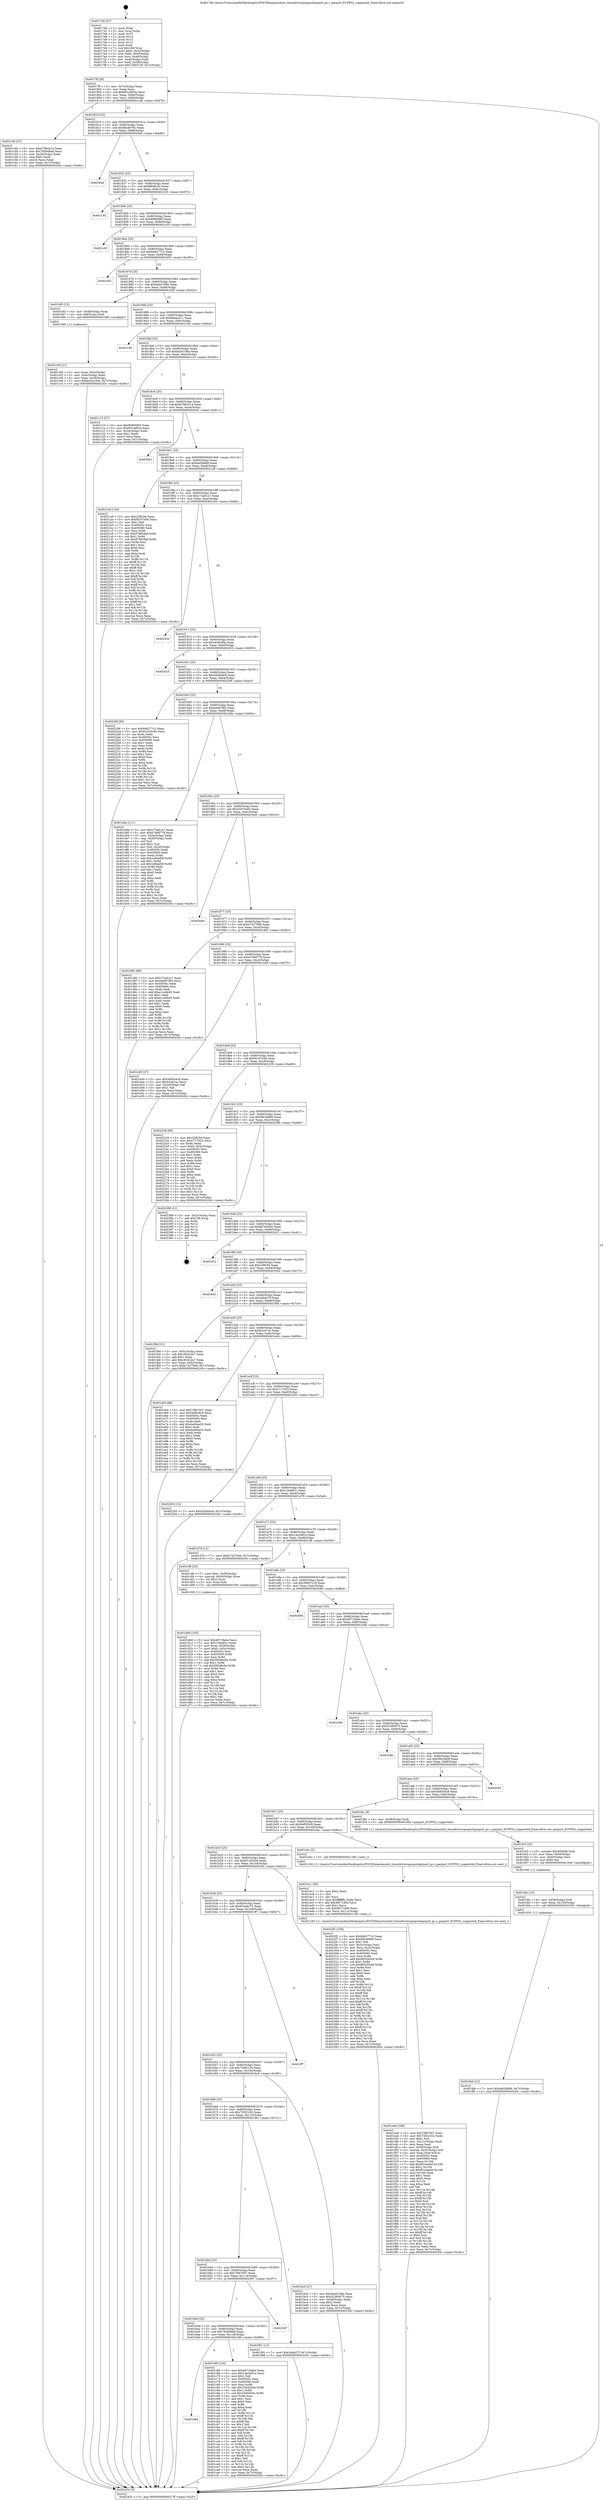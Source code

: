 digraph "0x4017d0" {
  label = "0x4017d0 (/mnt/c/Users/mathe/Desktop/tcc/POCII/binaries/extr_linuxdriversparportparport_pc.c_parport_ECPPS2_supported_Final-ollvm.out::main(0))"
  labelloc = "t"
  node[shape=record]

  Entry [label="",width=0.3,height=0.3,shape=circle,fillcolor=black,style=filled]
  "0x4017ff" [label="{
     0x4017ff [26]\l
     | [instrs]\l
     &nbsp;&nbsp;0x4017ff \<+3\>: mov -0x7c(%rbp),%eax\l
     &nbsp;&nbsp;0x401802 \<+2\>: mov %eax,%ecx\l
     &nbsp;&nbsp;0x401804 \<+6\>: sub $0x851dd03a,%ecx\l
     &nbsp;&nbsp;0x40180a \<+3\>: mov %eax,-0x80(%rbp)\l
     &nbsp;&nbsp;0x40180d \<+6\>: mov %ecx,-0x84(%rbp)\l
     &nbsp;&nbsp;0x401813 \<+6\>: je 0000000000401c4b \<main+0x47b\>\l
  }"]
  "0x401c4b" [label="{
     0x401c4b [27]\l
     | [instrs]\l
     &nbsp;&nbsp;0x401c4b \<+5\>: mov $0xb786cb14,%eax\l
     &nbsp;&nbsp;0x401c50 \<+5\>: mov $0x793b0ba0,%ecx\l
     &nbsp;&nbsp;0x401c55 \<+3\>: mov -0x34(%rbp),%edx\l
     &nbsp;&nbsp;0x401c58 \<+3\>: cmp $0x0,%edx\l
     &nbsp;&nbsp;0x401c5b \<+3\>: cmove %ecx,%eax\l
     &nbsp;&nbsp;0x401c5e \<+3\>: mov %eax,-0x7c(%rbp)\l
     &nbsp;&nbsp;0x401c61 \<+5\>: jmp 000000000040245c \<main+0xc8c\>\l
  }"]
  "0x401819" [label="{
     0x401819 [25]\l
     | [instrs]\l
     &nbsp;&nbsp;0x401819 \<+5\>: jmp 000000000040181e \<main+0x4e\>\l
     &nbsp;&nbsp;0x40181e \<+3\>: mov -0x80(%rbp),%eax\l
     &nbsp;&nbsp;0x401821 \<+5\>: sub $0x8bca676c,%eax\l
     &nbsp;&nbsp;0x401826 \<+6\>: mov %eax,-0x88(%rbp)\l
     &nbsp;&nbsp;0x40182c \<+6\>: je 00000000004020a6 \<main+0x8d6\>\l
  }"]
  Exit [label="",width=0.3,height=0.3,shape=circle,fillcolor=black,style=filled,peripheries=2]
  "0x4020a6" [label="{
     0x4020a6\l
  }", style=dashed]
  "0x401832" [label="{
     0x401832 [25]\l
     | [instrs]\l
     &nbsp;&nbsp;0x401832 \<+5\>: jmp 0000000000401837 \<main+0x67\>\l
     &nbsp;&nbsp;0x401837 \<+3\>: mov -0x80(%rbp),%eax\l
     &nbsp;&nbsp;0x40183a \<+5\>: sub $0x8f846c5c,%eax\l
     &nbsp;&nbsp;0x40183f \<+6\>: mov %eax,-0x8c(%rbp)\l
     &nbsp;&nbsp;0x401845 \<+6\>: je 0000000000402145 \<main+0x975\>\l
  }"]
  "0x401feb" [label="{
     0x401feb [12]\l
     | [instrs]\l
     &nbsp;&nbsp;0x401feb \<+7\>: movl $0xbef268d9,-0x7c(%rbp)\l
     &nbsp;&nbsp;0x401ff2 \<+5\>: jmp 000000000040245c \<main+0xc8c\>\l
  }"]
  "0x402145" [label="{
     0x402145\l
  }", style=dashed]
  "0x40184b" [label="{
     0x40184b [25]\l
     | [instrs]\l
     &nbsp;&nbsp;0x40184b \<+5\>: jmp 0000000000401850 \<main+0x80\>\l
     &nbsp;&nbsp;0x401850 \<+3\>: mov -0x80(%rbp),%eax\l
     &nbsp;&nbsp;0x401853 \<+5\>: sub $0x909948f3,%eax\l
     &nbsp;&nbsp;0x401858 \<+6\>: mov %eax,-0x90(%rbp)\l
     &nbsp;&nbsp;0x40185e \<+6\>: je 0000000000401c30 \<main+0x460\>\l
  }"]
  "0x401fdc" [label="{
     0x401fdc [15]\l
     | [instrs]\l
     &nbsp;&nbsp;0x401fdc \<+4\>: mov -0x58(%rbp),%rdi\l
     &nbsp;&nbsp;0x401fe0 \<+6\>: mov %eax,-0x120(%rbp)\l
     &nbsp;&nbsp;0x401fe6 \<+5\>: call 0000000000401030 \<free@plt\>\l
     | [calls]\l
     &nbsp;&nbsp;0x401030 \{1\} (unknown)\l
  }"]
  "0x401c30" [label="{
     0x401c30\l
  }", style=dashed]
  "0x401864" [label="{
     0x401864 [25]\l
     | [instrs]\l
     &nbsp;&nbsp;0x401864 \<+5\>: jmp 0000000000401869 \<main+0x99\>\l
     &nbsp;&nbsp;0x401869 \<+3\>: mov -0x80(%rbp),%eax\l
     &nbsp;&nbsp;0x40186c \<+5\>: sub $0x948277c2,%eax\l
     &nbsp;&nbsp;0x401871 \<+6\>: mov %eax,-0x94(%rbp)\l
     &nbsp;&nbsp;0x401877 \<+6\>: je 0000000000402455 \<main+0xc85\>\l
  }"]
  "0x401fc5" [label="{
     0x401fc5 [23]\l
     | [instrs]\l
     &nbsp;&nbsp;0x401fc5 \<+10\>: movabs $0x4030d6,%rdi\l
     &nbsp;&nbsp;0x401fcf \<+3\>: mov %eax,-0x60(%rbp)\l
     &nbsp;&nbsp;0x401fd2 \<+3\>: mov -0x60(%rbp),%esi\l
     &nbsp;&nbsp;0x401fd5 \<+2\>: mov $0x0,%al\l
     &nbsp;&nbsp;0x401fd7 \<+5\>: call 0000000000401040 \<printf@plt\>\l
     | [calls]\l
     &nbsp;&nbsp;0x401040 \{1\} (unknown)\l
  }"]
  "0x402455" [label="{
     0x402455\l
  }", style=dashed]
  "0x40187d" [label="{
     0x40187d [25]\l
     | [instrs]\l
     &nbsp;&nbsp;0x40187d \<+5\>: jmp 0000000000401882 \<main+0xb2\>\l
     &nbsp;&nbsp;0x401882 \<+3\>: mov -0x80(%rbp),%eax\l
     &nbsp;&nbsp;0x401885 \<+5\>: sub $0x9ad47d9e,%eax\l
     &nbsp;&nbsp;0x40188a \<+6\>: mov %eax,-0x98(%rbp)\l
     &nbsp;&nbsp;0x401890 \<+6\>: je 0000000000401bf3 \<main+0x423\>\l
  }"]
  "0x401ee9" [label="{
     0x401ee9 [168]\l
     | [instrs]\l
     &nbsp;&nbsp;0x401ee9 \<+5\>: mov $0x75fb7007,%ecx\l
     &nbsp;&nbsp;0x401eee \<+5\>: mov $0x72f22162,%edx\l
     &nbsp;&nbsp;0x401ef3 \<+3\>: mov $0x1,%sil\l
     &nbsp;&nbsp;0x401ef6 \<+6\>: mov -0x11c(%rbp),%edi\l
     &nbsp;&nbsp;0x401efc \<+3\>: imul %eax,%edi\l
     &nbsp;&nbsp;0x401eff \<+4\>: mov -0x58(%rbp),%r8\l
     &nbsp;&nbsp;0x401f03 \<+4\>: movslq -0x5c(%rbp),%r9\l
     &nbsp;&nbsp;0x401f07 \<+4\>: mov %edi,(%r8,%r9,4)\l
     &nbsp;&nbsp;0x401f0b \<+7\>: mov 0x40505c,%eax\l
     &nbsp;&nbsp;0x401f12 \<+7\>: mov 0x405060,%edi\l
     &nbsp;&nbsp;0x401f19 \<+3\>: mov %eax,%r10d\l
     &nbsp;&nbsp;0x401f1c \<+7\>: add $0xf01baeb9,%r10d\l
     &nbsp;&nbsp;0x401f23 \<+4\>: sub $0x1,%r10d\l
     &nbsp;&nbsp;0x401f27 \<+7\>: sub $0xf01baeb9,%r10d\l
     &nbsp;&nbsp;0x401f2e \<+4\>: imul %r10d,%eax\l
     &nbsp;&nbsp;0x401f32 \<+3\>: and $0x1,%eax\l
     &nbsp;&nbsp;0x401f35 \<+3\>: cmp $0x0,%eax\l
     &nbsp;&nbsp;0x401f38 \<+4\>: sete %r11b\l
     &nbsp;&nbsp;0x401f3c \<+3\>: cmp $0xa,%edi\l
     &nbsp;&nbsp;0x401f3f \<+3\>: setl %bl\l
     &nbsp;&nbsp;0x401f42 \<+3\>: mov %r11b,%r14b\l
     &nbsp;&nbsp;0x401f45 \<+4\>: xor $0xff,%r14b\l
     &nbsp;&nbsp;0x401f49 \<+3\>: mov %bl,%r15b\l
     &nbsp;&nbsp;0x401f4c \<+4\>: xor $0xff,%r15b\l
     &nbsp;&nbsp;0x401f50 \<+4\>: xor $0x0,%sil\l
     &nbsp;&nbsp;0x401f54 \<+3\>: mov %r14b,%r12b\l
     &nbsp;&nbsp;0x401f57 \<+4\>: and $0x0,%r12b\l
     &nbsp;&nbsp;0x401f5b \<+3\>: and %sil,%r11b\l
     &nbsp;&nbsp;0x401f5e \<+3\>: mov %r15b,%r13b\l
     &nbsp;&nbsp;0x401f61 \<+4\>: and $0x0,%r13b\l
     &nbsp;&nbsp;0x401f65 \<+3\>: and %sil,%bl\l
     &nbsp;&nbsp;0x401f68 \<+3\>: or %r11b,%r12b\l
     &nbsp;&nbsp;0x401f6b \<+3\>: or %bl,%r13b\l
     &nbsp;&nbsp;0x401f6e \<+3\>: xor %r13b,%r12b\l
     &nbsp;&nbsp;0x401f71 \<+3\>: or %r15b,%r14b\l
     &nbsp;&nbsp;0x401f74 \<+4\>: xor $0xff,%r14b\l
     &nbsp;&nbsp;0x401f78 \<+4\>: or $0x0,%sil\l
     &nbsp;&nbsp;0x401f7c \<+3\>: and %sil,%r14b\l
     &nbsp;&nbsp;0x401f7f \<+3\>: or %r14b,%r12b\l
     &nbsp;&nbsp;0x401f82 \<+4\>: test $0x1,%r12b\l
     &nbsp;&nbsp;0x401f86 \<+3\>: cmovne %edx,%ecx\l
     &nbsp;&nbsp;0x401f89 \<+3\>: mov %ecx,-0x7c(%rbp)\l
     &nbsp;&nbsp;0x401f8c \<+5\>: jmp 000000000040245c \<main+0xc8c\>\l
  }"]
  "0x401bf3" [label="{
     0x401bf3 [13]\l
     | [instrs]\l
     &nbsp;&nbsp;0x401bf3 \<+4\>: mov -0x48(%rbp),%rax\l
     &nbsp;&nbsp;0x401bf7 \<+4\>: mov 0x8(%rax),%rdi\l
     &nbsp;&nbsp;0x401bfb \<+5\>: call 0000000000401060 \<atoi@plt\>\l
     | [calls]\l
     &nbsp;&nbsp;0x401060 \{1\} (unknown)\l
  }"]
  "0x401896" [label="{
     0x401896 [25]\l
     | [instrs]\l
     &nbsp;&nbsp;0x401896 \<+5\>: jmp 000000000040189b \<main+0xcb\>\l
     &nbsp;&nbsp;0x40189b \<+3\>: mov -0x80(%rbp),%eax\l
     &nbsp;&nbsp;0x40189e \<+5\>: sub $0x9deae311,%eax\l
     &nbsp;&nbsp;0x4018a3 \<+6\>: mov %eax,-0x9c(%rbp)\l
     &nbsp;&nbsp;0x4018a9 \<+6\>: je 000000000040219d \<main+0x9cd\>\l
  }"]
  "0x401ec1" [label="{
     0x401ec1 [40]\l
     | [instrs]\l
     &nbsp;&nbsp;0x401ec1 \<+5\>: mov $0x2,%ecx\l
     &nbsp;&nbsp;0x401ec6 \<+1\>: cltd\l
     &nbsp;&nbsp;0x401ec7 \<+2\>: idiv %ecx\l
     &nbsp;&nbsp;0x401ec9 \<+6\>: imul $0xfffffffe,%edx,%ecx\l
     &nbsp;&nbsp;0x401ecf \<+6\>: add $0x4f071d0b,%ecx\l
     &nbsp;&nbsp;0x401ed5 \<+3\>: add $0x1,%ecx\l
     &nbsp;&nbsp;0x401ed8 \<+6\>: sub $0x4f071d0b,%ecx\l
     &nbsp;&nbsp;0x401ede \<+6\>: mov %ecx,-0x11c(%rbp)\l
     &nbsp;&nbsp;0x401ee4 \<+5\>: call 0000000000401160 \<next_i\>\l
     | [calls]\l
     &nbsp;&nbsp;0x401160 \{1\} (/mnt/c/Users/mathe/Desktop/tcc/POCII/binaries/extr_linuxdriversparportparport_pc.c_parport_ECPPS2_supported_Final-ollvm.out::next_i)\l
  }"]
  "0x40219d" [label="{
     0x40219d\l
  }", style=dashed]
  "0x4018af" [label="{
     0x4018af [25]\l
     | [instrs]\l
     &nbsp;&nbsp;0x4018af \<+5\>: jmp 00000000004018b4 \<main+0xe4\>\l
     &nbsp;&nbsp;0x4018b4 \<+3\>: mov -0x80(%rbp),%eax\l
     &nbsp;&nbsp;0x4018b7 \<+5\>: sub $0xb434100a,%eax\l
     &nbsp;&nbsp;0x4018bc \<+6\>: mov %eax,-0xa0(%rbp)\l
     &nbsp;&nbsp;0x4018c2 \<+6\>: je 0000000000401c15 \<main+0x445\>\l
  }"]
  "0x401d0d" [label="{
     0x401d0d [105]\l
     | [instrs]\l
     &nbsp;&nbsp;0x401d0d \<+5\>: mov $0x49718abe,%ecx\l
     &nbsp;&nbsp;0x401d12 \<+5\>: mov $0x12be6f1c,%edx\l
     &nbsp;&nbsp;0x401d17 \<+4\>: mov %rax,-0x58(%rbp)\l
     &nbsp;&nbsp;0x401d1b \<+7\>: movl $0x0,-0x5c(%rbp)\l
     &nbsp;&nbsp;0x401d22 \<+7\>: mov 0x40505c,%esi\l
     &nbsp;&nbsp;0x401d29 \<+8\>: mov 0x405060,%r8d\l
     &nbsp;&nbsp;0x401d31 \<+3\>: mov %esi,%r9d\l
     &nbsp;&nbsp;0x401d34 \<+7\>: add $0x50048c6a,%r9d\l
     &nbsp;&nbsp;0x401d3b \<+4\>: sub $0x1,%r9d\l
     &nbsp;&nbsp;0x401d3f \<+7\>: sub $0x50048c6a,%r9d\l
     &nbsp;&nbsp;0x401d46 \<+4\>: imul %r9d,%esi\l
     &nbsp;&nbsp;0x401d4a \<+3\>: and $0x1,%esi\l
     &nbsp;&nbsp;0x401d4d \<+3\>: cmp $0x0,%esi\l
     &nbsp;&nbsp;0x401d50 \<+4\>: sete %r10b\l
     &nbsp;&nbsp;0x401d54 \<+4\>: cmp $0xa,%r8d\l
     &nbsp;&nbsp;0x401d58 \<+4\>: setl %r11b\l
     &nbsp;&nbsp;0x401d5c \<+3\>: mov %r10b,%bl\l
     &nbsp;&nbsp;0x401d5f \<+3\>: and %r11b,%bl\l
     &nbsp;&nbsp;0x401d62 \<+3\>: xor %r11b,%r10b\l
     &nbsp;&nbsp;0x401d65 \<+3\>: or %r10b,%bl\l
     &nbsp;&nbsp;0x401d68 \<+3\>: test $0x1,%bl\l
     &nbsp;&nbsp;0x401d6b \<+3\>: cmovne %edx,%ecx\l
     &nbsp;&nbsp;0x401d6e \<+3\>: mov %ecx,-0x7c(%rbp)\l
     &nbsp;&nbsp;0x401d71 \<+5\>: jmp 000000000040245c \<main+0xc8c\>\l
  }"]
  "0x401c15" [label="{
     0x401c15 [27]\l
     | [instrs]\l
     &nbsp;&nbsp;0x401c15 \<+5\>: mov $0x909948f3,%eax\l
     &nbsp;&nbsp;0x401c1a \<+5\>: mov $0x851dd03a,%ecx\l
     &nbsp;&nbsp;0x401c1f \<+3\>: mov -0x34(%rbp),%edx\l
     &nbsp;&nbsp;0x401c22 \<+3\>: cmp $0x1,%edx\l
     &nbsp;&nbsp;0x401c25 \<+3\>: cmovl %ecx,%eax\l
     &nbsp;&nbsp;0x401c28 \<+3\>: mov %eax,-0x7c(%rbp)\l
     &nbsp;&nbsp;0x401c2b \<+5\>: jmp 000000000040245c \<main+0xc8c\>\l
  }"]
  "0x4018c8" [label="{
     0x4018c8 [25]\l
     | [instrs]\l
     &nbsp;&nbsp;0x4018c8 \<+5\>: jmp 00000000004018cd \<main+0xfd\>\l
     &nbsp;&nbsp;0x4018cd \<+3\>: mov -0x80(%rbp),%eax\l
     &nbsp;&nbsp;0x4018d0 \<+5\>: sub $0xb786cb14,%eax\l
     &nbsp;&nbsp;0x4018d5 \<+6\>: mov %eax,-0xa4(%rbp)\l
     &nbsp;&nbsp;0x4018db \<+6\>: je 00000000004020e1 \<main+0x911\>\l
  }"]
  "0x401bb6" [label="{
     0x401bb6\l
  }", style=dashed]
  "0x4020e1" [label="{
     0x4020e1\l
  }", style=dashed]
  "0x4018e1" [label="{
     0x4018e1 [25]\l
     | [instrs]\l
     &nbsp;&nbsp;0x4018e1 \<+5\>: jmp 00000000004018e6 \<main+0x116\>\l
     &nbsp;&nbsp;0x4018e6 \<+3\>: mov -0x80(%rbp),%eax\l
     &nbsp;&nbsp;0x4018e9 \<+5\>: sub $0xbef268d9,%eax\l
     &nbsp;&nbsp;0x4018ee \<+6\>: mov %eax,-0xa8(%rbp)\l
     &nbsp;&nbsp;0x4018f4 \<+6\>: je 00000000004021a9 \<main+0x9d9\>\l
  }"]
  "0x401c66" [label="{
     0x401c66 [144]\l
     | [instrs]\l
     &nbsp;&nbsp;0x401c66 \<+5\>: mov $0x49718abe,%eax\l
     &nbsp;&nbsp;0x401c6b \<+5\>: mov $0x14a3481e,%ecx\l
     &nbsp;&nbsp;0x401c70 \<+2\>: mov $0x1,%dl\l
     &nbsp;&nbsp;0x401c72 \<+7\>: mov 0x40505c,%esi\l
     &nbsp;&nbsp;0x401c79 \<+7\>: mov 0x405060,%edi\l
     &nbsp;&nbsp;0x401c80 \<+3\>: mov %esi,%r8d\l
     &nbsp;&nbsp;0x401c83 \<+7\>: add $0x330d2b5e,%r8d\l
     &nbsp;&nbsp;0x401c8a \<+4\>: sub $0x1,%r8d\l
     &nbsp;&nbsp;0x401c8e \<+7\>: sub $0x330d2b5e,%r8d\l
     &nbsp;&nbsp;0x401c95 \<+4\>: imul %r8d,%esi\l
     &nbsp;&nbsp;0x401c99 \<+3\>: and $0x1,%esi\l
     &nbsp;&nbsp;0x401c9c \<+3\>: cmp $0x0,%esi\l
     &nbsp;&nbsp;0x401c9f \<+4\>: sete %r9b\l
     &nbsp;&nbsp;0x401ca3 \<+3\>: cmp $0xa,%edi\l
     &nbsp;&nbsp;0x401ca6 \<+4\>: setl %r10b\l
     &nbsp;&nbsp;0x401caa \<+3\>: mov %r9b,%r11b\l
     &nbsp;&nbsp;0x401cad \<+4\>: xor $0xff,%r11b\l
     &nbsp;&nbsp;0x401cb1 \<+3\>: mov %r10b,%bl\l
     &nbsp;&nbsp;0x401cb4 \<+3\>: xor $0xff,%bl\l
     &nbsp;&nbsp;0x401cb7 \<+3\>: xor $0x1,%dl\l
     &nbsp;&nbsp;0x401cba \<+3\>: mov %r11b,%r14b\l
     &nbsp;&nbsp;0x401cbd \<+4\>: and $0xff,%r14b\l
     &nbsp;&nbsp;0x401cc1 \<+3\>: and %dl,%r9b\l
     &nbsp;&nbsp;0x401cc4 \<+3\>: mov %bl,%r15b\l
     &nbsp;&nbsp;0x401cc7 \<+4\>: and $0xff,%r15b\l
     &nbsp;&nbsp;0x401ccb \<+3\>: and %dl,%r10b\l
     &nbsp;&nbsp;0x401cce \<+3\>: or %r9b,%r14b\l
     &nbsp;&nbsp;0x401cd1 \<+3\>: or %r10b,%r15b\l
     &nbsp;&nbsp;0x401cd4 \<+3\>: xor %r15b,%r14b\l
     &nbsp;&nbsp;0x401cd7 \<+3\>: or %bl,%r11b\l
     &nbsp;&nbsp;0x401cda \<+4\>: xor $0xff,%r11b\l
     &nbsp;&nbsp;0x401cde \<+3\>: or $0x1,%dl\l
     &nbsp;&nbsp;0x401ce1 \<+3\>: and %dl,%r11b\l
     &nbsp;&nbsp;0x401ce4 \<+3\>: or %r11b,%r14b\l
     &nbsp;&nbsp;0x401ce7 \<+4\>: test $0x1,%r14b\l
     &nbsp;&nbsp;0x401ceb \<+3\>: cmovne %ecx,%eax\l
     &nbsp;&nbsp;0x401cee \<+3\>: mov %eax,-0x7c(%rbp)\l
     &nbsp;&nbsp;0x401cf1 \<+5\>: jmp 000000000040245c \<main+0xc8c\>\l
  }"]
  "0x4021a9" [label="{
     0x4021a9 [144]\l
     | [instrs]\l
     &nbsp;&nbsp;0x4021a9 \<+5\>: mov $0x22ff19d,%eax\l
     &nbsp;&nbsp;0x4021ae \<+5\>: mov $0xf4107e56,%ecx\l
     &nbsp;&nbsp;0x4021b3 \<+2\>: mov $0x1,%dl\l
     &nbsp;&nbsp;0x4021b5 \<+7\>: mov 0x40505c,%esi\l
     &nbsp;&nbsp;0x4021bc \<+7\>: mov 0x405060,%edi\l
     &nbsp;&nbsp;0x4021c3 \<+3\>: mov %esi,%r8d\l
     &nbsp;&nbsp;0x4021c6 \<+7\>: add $0x978928af,%r8d\l
     &nbsp;&nbsp;0x4021cd \<+4\>: sub $0x1,%r8d\l
     &nbsp;&nbsp;0x4021d1 \<+7\>: sub $0x978928af,%r8d\l
     &nbsp;&nbsp;0x4021d8 \<+4\>: imul %r8d,%esi\l
     &nbsp;&nbsp;0x4021dc \<+3\>: and $0x1,%esi\l
     &nbsp;&nbsp;0x4021df \<+3\>: cmp $0x0,%esi\l
     &nbsp;&nbsp;0x4021e2 \<+4\>: sete %r9b\l
     &nbsp;&nbsp;0x4021e6 \<+3\>: cmp $0xa,%edi\l
     &nbsp;&nbsp;0x4021e9 \<+4\>: setl %r10b\l
     &nbsp;&nbsp;0x4021ed \<+3\>: mov %r9b,%r11b\l
     &nbsp;&nbsp;0x4021f0 \<+4\>: xor $0xff,%r11b\l
     &nbsp;&nbsp;0x4021f4 \<+3\>: mov %r10b,%bl\l
     &nbsp;&nbsp;0x4021f7 \<+3\>: xor $0xff,%bl\l
     &nbsp;&nbsp;0x4021fa \<+3\>: xor $0x1,%dl\l
     &nbsp;&nbsp;0x4021fd \<+3\>: mov %r11b,%r14b\l
     &nbsp;&nbsp;0x402200 \<+4\>: and $0xff,%r14b\l
     &nbsp;&nbsp;0x402204 \<+3\>: and %dl,%r9b\l
     &nbsp;&nbsp;0x402207 \<+3\>: mov %bl,%r15b\l
     &nbsp;&nbsp;0x40220a \<+4\>: and $0xff,%r15b\l
     &nbsp;&nbsp;0x40220e \<+3\>: and %dl,%r10b\l
     &nbsp;&nbsp;0x402211 \<+3\>: or %r9b,%r14b\l
     &nbsp;&nbsp;0x402214 \<+3\>: or %r10b,%r15b\l
     &nbsp;&nbsp;0x402217 \<+3\>: xor %r15b,%r14b\l
     &nbsp;&nbsp;0x40221a \<+3\>: or %bl,%r11b\l
     &nbsp;&nbsp;0x40221d \<+4\>: xor $0xff,%r11b\l
     &nbsp;&nbsp;0x402221 \<+3\>: or $0x1,%dl\l
     &nbsp;&nbsp;0x402224 \<+3\>: and %dl,%r11b\l
     &nbsp;&nbsp;0x402227 \<+3\>: or %r11b,%r14b\l
     &nbsp;&nbsp;0x40222a \<+4\>: test $0x1,%r14b\l
     &nbsp;&nbsp;0x40222e \<+3\>: cmovne %ecx,%eax\l
     &nbsp;&nbsp;0x402231 \<+3\>: mov %eax,-0x7c(%rbp)\l
     &nbsp;&nbsp;0x402234 \<+5\>: jmp 000000000040245c \<main+0xc8c\>\l
  }"]
  "0x4018fa" [label="{
     0x4018fa [25]\l
     | [instrs]\l
     &nbsp;&nbsp;0x4018fa \<+5\>: jmp 00000000004018ff \<main+0x12f\>\l
     &nbsp;&nbsp;0x4018ff \<+3\>: mov -0x80(%rbp),%eax\l
     &nbsp;&nbsp;0x401902 \<+5\>: sub $0xc72a61a7,%eax\l
     &nbsp;&nbsp;0x401907 \<+6\>: mov %eax,-0xac(%rbp)\l
     &nbsp;&nbsp;0x40190d \<+6\>: je 00000000004023cb \<main+0xbfb\>\l
  }"]
  "0x401b9d" [label="{
     0x401b9d [25]\l
     | [instrs]\l
     &nbsp;&nbsp;0x401b9d \<+5\>: jmp 0000000000401ba2 \<main+0x3d2\>\l
     &nbsp;&nbsp;0x401ba2 \<+3\>: mov -0x80(%rbp),%eax\l
     &nbsp;&nbsp;0x401ba5 \<+5\>: sub $0x793b0ba0,%eax\l
     &nbsp;&nbsp;0x401baa \<+6\>: mov %eax,-0x118(%rbp)\l
     &nbsp;&nbsp;0x401bb0 \<+6\>: je 0000000000401c66 \<main+0x496\>\l
  }"]
  "0x4023cb" [label="{
     0x4023cb\l
  }", style=dashed]
  "0x401913" [label="{
     0x401913 [25]\l
     | [instrs]\l
     &nbsp;&nbsp;0x401913 \<+5\>: jmp 0000000000401918 \<main+0x148\>\l
     &nbsp;&nbsp;0x401918 \<+3\>: mov -0x80(%rbp),%eax\l
     &nbsp;&nbsp;0x40191b \<+5\>: sub $0xc836c6fa,%eax\l
     &nbsp;&nbsp;0x401920 \<+6\>: mov %eax,-0xb0(%rbp)\l
     &nbsp;&nbsp;0x401926 \<+6\>: je 0000000000402025 \<main+0x855\>\l
  }"]
  "0x4023d7" [label="{
     0x4023d7\l
  }", style=dashed]
  "0x402025" [label="{
     0x402025\l
  }", style=dashed]
  "0x40192c" [label="{
     0x40192c [25]\l
     | [instrs]\l
     &nbsp;&nbsp;0x40192c \<+5\>: jmp 0000000000401931 \<main+0x161\>\l
     &nbsp;&nbsp;0x401931 \<+3\>: mov -0x80(%rbp),%eax\l
     &nbsp;&nbsp;0x401934 \<+5\>: sub $0xd2b00ac6,%eax\l
     &nbsp;&nbsp;0x401939 \<+6\>: mov %eax,-0xb4(%rbp)\l
     &nbsp;&nbsp;0x40193f \<+6\>: je 000000000040229f \<main+0xacf\>\l
  }"]
  "0x401b84" [label="{
     0x401b84 [25]\l
     | [instrs]\l
     &nbsp;&nbsp;0x401b84 \<+5\>: jmp 0000000000401b89 \<main+0x3b9\>\l
     &nbsp;&nbsp;0x401b89 \<+3\>: mov -0x80(%rbp),%eax\l
     &nbsp;&nbsp;0x401b8c \<+5\>: sub $0x75fb7007,%eax\l
     &nbsp;&nbsp;0x401b91 \<+6\>: mov %eax,-0x114(%rbp)\l
     &nbsp;&nbsp;0x401b97 \<+6\>: je 00000000004023d7 \<main+0xc07\>\l
  }"]
  "0x40229f" [label="{
     0x40229f [83]\l
     | [instrs]\l
     &nbsp;&nbsp;0x40229f \<+5\>: mov $0x948277c2,%eax\l
     &nbsp;&nbsp;0x4022a4 \<+5\>: mov $0x61420c04,%ecx\l
     &nbsp;&nbsp;0x4022a9 \<+2\>: xor %edx,%edx\l
     &nbsp;&nbsp;0x4022ab \<+7\>: mov 0x40505c,%esi\l
     &nbsp;&nbsp;0x4022b2 \<+7\>: mov 0x405060,%edi\l
     &nbsp;&nbsp;0x4022b9 \<+3\>: sub $0x1,%edx\l
     &nbsp;&nbsp;0x4022bc \<+3\>: mov %esi,%r8d\l
     &nbsp;&nbsp;0x4022bf \<+3\>: add %edx,%r8d\l
     &nbsp;&nbsp;0x4022c2 \<+4\>: imul %r8d,%esi\l
     &nbsp;&nbsp;0x4022c6 \<+3\>: and $0x1,%esi\l
     &nbsp;&nbsp;0x4022c9 \<+3\>: cmp $0x0,%esi\l
     &nbsp;&nbsp;0x4022cc \<+4\>: sete %r9b\l
     &nbsp;&nbsp;0x4022d0 \<+3\>: cmp $0xa,%edi\l
     &nbsp;&nbsp;0x4022d3 \<+4\>: setl %r10b\l
     &nbsp;&nbsp;0x4022d7 \<+3\>: mov %r9b,%r11b\l
     &nbsp;&nbsp;0x4022da \<+3\>: and %r10b,%r11b\l
     &nbsp;&nbsp;0x4022dd \<+3\>: xor %r10b,%r9b\l
     &nbsp;&nbsp;0x4022e0 \<+3\>: or %r9b,%r11b\l
     &nbsp;&nbsp;0x4022e3 \<+4\>: test $0x1,%r11b\l
     &nbsp;&nbsp;0x4022e7 \<+3\>: cmovne %ecx,%eax\l
     &nbsp;&nbsp;0x4022ea \<+3\>: mov %eax,-0x7c(%rbp)\l
     &nbsp;&nbsp;0x4022ed \<+5\>: jmp 000000000040245c \<main+0xc8c\>\l
  }"]
  "0x401945" [label="{
     0x401945 [25]\l
     | [instrs]\l
     &nbsp;&nbsp;0x401945 \<+5\>: jmp 000000000040194a \<main+0x17a\>\l
     &nbsp;&nbsp;0x40194a \<+3\>: mov -0x80(%rbp),%eax\l
     &nbsp;&nbsp;0x40194d \<+5\>: sub $0xdd4978f2,%eax\l
     &nbsp;&nbsp;0x401952 \<+6\>: mov %eax,-0xb8(%rbp)\l
     &nbsp;&nbsp;0x401958 \<+6\>: je 0000000000401dda \<main+0x60a\>\l
  }"]
  "0x401f91" [label="{
     0x401f91 [12]\l
     | [instrs]\l
     &nbsp;&nbsp;0x401f91 \<+7\>: movl $0x2ebb27f,-0x7c(%rbp)\l
     &nbsp;&nbsp;0x401f98 \<+5\>: jmp 000000000040245c \<main+0xc8c\>\l
  }"]
  "0x401dda" [label="{
     0x401dda [111]\l
     | [instrs]\l
     &nbsp;&nbsp;0x401dda \<+5\>: mov $0xc72a61a7,%eax\l
     &nbsp;&nbsp;0x401ddf \<+5\>: mov $0xe749d778,%ecx\l
     &nbsp;&nbsp;0x401de4 \<+3\>: mov -0x5c(%rbp),%edx\l
     &nbsp;&nbsp;0x401de7 \<+3\>: cmp -0x50(%rbp),%edx\l
     &nbsp;&nbsp;0x401dea \<+4\>: setl %sil\l
     &nbsp;&nbsp;0x401dee \<+4\>: and $0x1,%sil\l
     &nbsp;&nbsp;0x401df2 \<+4\>: mov %sil,-0x2d(%rbp)\l
     &nbsp;&nbsp;0x401df6 \<+7\>: mov 0x40505c,%edx\l
     &nbsp;&nbsp;0x401dfd \<+7\>: mov 0x405060,%edi\l
     &nbsp;&nbsp;0x401e04 \<+3\>: mov %edx,%r8d\l
     &nbsp;&nbsp;0x401e07 \<+7\>: add $0x1e0ba85f,%r8d\l
     &nbsp;&nbsp;0x401e0e \<+4\>: sub $0x1,%r8d\l
     &nbsp;&nbsp;0x401e12 \<+7\>: sub $0x1e0ba85f,%r8d\l
     &nbsp;&nbsp;0x401e19 \<+4\>: imul %r8d,%edx\l
     &nbsp;&nbsp;0x401e1d \<+3\>: and $0x1,%edx\l
     &nbsp;&nbsp;0x401e20 \<+3\>: cmp $0x0,%edx\l
     &nbsp;&nbsp;0x401e23 \<+4\>: sete %sil\l
     &nbsp;&nbsp;0x401e27 \<+3\>: cmp $0xa,%edi\l
     &nbsp;&nbsp;0x401e2a \<+4\>: setl %r9b\l
     &nbsp;&nbsp;0x401e2e \<+3\>: mov %sil,%r10b\l
     &nbsp;&nbsp;0x401e31 \<+3\>: and %r9b,%r10b\l
     &nbsp;&nbsp;0x401e34 \<+3\>: xor %r9b,%sil\l
     &nbsp;&nbsp;0x401e37 \<+3\>: or %sil,%r10b\l
     &nbsp;&nbsp;0x401e3a \<+4\>: test $0x1,%r10b\l
     &nbsp;&nbsp;0x401e3e \<+3\>: cmovne %ecx,%eax\l
     &nbsp;&nbsp;0x401e41 \<+3\>: mov %eax,-0x7c(%rbp)\l
     &nbsp;&nbsp;0x401e44 \<+5\>: jmp 000000000040245c \<main+0xc8c\>\l
  }"]
  "0x40195e" [label="{
     0x40195e [25]\l
     | [instrs]\l
     &nbsp;&nbsp;0x40195e \<+5\>: jmp 0000000000401963 \<main+0x193\>\l
     &nbsp;&nbsp;0x401963 \<+3\>: mov -0x80(%rbp),%eax\l
     &nbsp;&nbsp;0x401966 \<+5\>: sub $0xe5d70a60,%eax\l
     &nbsp;&nbsp;0x40196b \<+6\>: mov %eax,-0xbc(%rbp)\l
     &nbsp;&nbsp;0x401971 \<+6\>: je 00000000004020ed \<main+0x91d\>\l
  }"]
  "0x401c00" [label="{
     0x401c00 [21]\l
     | [instrs]\l
     &nbsp;&nbsp;0x401c00 \<+3\>: mov %eax,-0x4c(%rbp)\l
     &nbsp;&nbsp;0x401c03 \<+3\>: mov -0x4c(%rbp),%eax\l
     &nbsp;&nbsp;0x401c06 \<+3\>: mov %eax,-0x34(%rbp)\l
     &nbsp;&nbsp;0x401c09 \<+7\>: movl $0xb434100a,-0x7c(%rbp)\l
     &nbsp;&nbsp;0x401c10 \<+5\>: jmp 000000000040245c \<main+0xc8c\>\l
  }"]
  "0x4020ed" [label="{
     0x4020ed\l
  }", style=dashed]
  "0x401977" [label="{
     0x401977 [25]\l
     | [instrs]\l
     &nbsp;&nbsp;0x401977 \<+5\>: jmp 000000000040197c \<main+0x1ac\>\l
     &nbsp;&nbsp;0x40197c \<+3\>: mov -0x80(%rbp),%eax\l
     &nbsp;&nbsp;0x40197f \<+5\>: sub $0xe7427946,%eax\l
     &nbsp;&nbsp;0x401984 \<+6\>: mov %eax,-0xc0(%rbp)\l
     &nbsp;&nbsp;0x40198a \<+6\>: je 0000000000401d82 \<main+0x5b2\>\l
  }"]
  "0x4017d0" [label="{
     0x4017d0 [47]\l
     | [instrs]\l
     &nbsp;&nbsp;0x4017d0 \<+1\>: push %rbp\l
     &nbsp;&nbsp;0x4017d1 \<+3\>: mov %rsp,%rbp\l
     &nbsp;&nbsp;0x4017d4 \<+2\>: push %r15\l
     &nbsp;&nbsp;0x4017d6 \<+2\>: push %r14\l
     &nbsp;&nbsp;0x4017d8 \<+2\>: push %r13\l
     &nbsp;&nbsp;0x4017da \<+2\>: push %r12\l
     &nbsp;&nbsp;0x4017dc \<+1\>: push %rbx\l
     &nbsp;&nbsp;0x4017dd \<+7\>: sub $0x108,%rsp\l
     &nbsp;&nbsp;0x4017e4 \<+7\>: movl $0x0,-0x3c(%rbp)\l
     &nbsp;&nbsp;0x4017eb \<+3\>: mov %edi,-0x40(%rbp)\l
     &nbsp;&nbsp;0x4017ee \<+4\>: mov %rsi,-0x48(%rbp)\l
     &nbsp;&nbsp;0x4017f2 \<+3\>: mov -0x40(%rbp),%edi\l
     &nbsp;&nbsp;0x4017f5 \<+3\>: mov %edi,-0x38(%rbp)\l
     &nbsp;&nbsp;0x4017f8 \<+7\>: movl $0x726f3129,-0x7c(%rbp)\l
  }"]
  "0x401d82" [label="{
     0x401d82 [88]\l
     | [instrs]\l
     &nbsp;&nbsp;0x401d82 \<+5\>: mov $0xc72a61a7,%eax\l
     &nbsp;&nbsp;0x401d87 \<+5\>: mov $0xdd4978f2,%ecx\l
     &nbsp;&nbsp;0x401d8c \<+7\>: mov 0x40505c,%edx\l
     &nbsp;&nbsp;0x401d93 \<+7\>: mov 0x405060,%esi\l
     &nbsp;&nbsp;0x401d9a \<+2\>: mov %edx,%edi\l
     &nbsp;&nbsp;0x401d9c \<+6\>: add $0xe1ceb645,%edi\l
     &nbsp;&nbsp;0x401da2 \<+3\>: sub $0x1,%edi\l
     &nbsp;&nbsp;0x401da5 \<+6\>: sub $0xe1ceb645,%edi\l
     &nbsp;&nbsp;0x401dab \<+3\>: imul %edi,%edx\l
     &nbsp;&nbsp;0x401dae \<+3\>: and $0x1,%edx\l
     &nbsp;&nbsp;0x401db1 \<+3\>: cmp $0x0,%edx\l
     &nbsp;&nbsp;0x401db4 \<+4\>: sete %r8b\l
     &nbsp;&nbsp;0x401db8 \<+3\>: cmp $0xa,%esi\l
     &nbsp;&nbsp;0x401dbb \<+4\>: setl %r9b\l
     &nbsp;&nbsp;0x401dbf \<+3\>: mov %r8b,%r10b\l
     &nbsp;&nbsp;0x401dc2 \<+3\>: and %r9b,%r10b\l
     &nbsp;&nbsp;0x401dc5 \<+3\>: xor %r9b,%r8b\l
     &nbsp;&nbsp;0x401dc8 \<+3\>: or %r8b,%r10b\l
     &nbsp;&nbsp;0x401dcb \<+4\>: test $0x1,%r10b\l
     &nbsp;&nbsp;0x401dcf \<+3\>: cmovne %ecx,%eax\l
     &nbsp;&nbsp;0x401dd2 \<+3\>: mov %eax,-0x7c(%rbp)\l
     &nbsp;&nbsp;0x401dd5 \<+5\>: jmp 000000000040245c \<main+0xc8c\>\l
  }"]
  "0x401990" [label="{
     0x401990 [25]\l
     | [instrs]\l
     &nbsp;&nbsp;0x401990 \<+5\>: jmp 0000000000401995 \<main+0x1c5\>\l
     &nbsp;&nbsp;0x401995 \<+3\>: mov -0x80(%rbp),%eax\l
     &nbsp;&nbsp;0x401998 \<+5\>: sub $0xe749d778,%eax\l
     &nbsp;&nbsp;0x40199d \<+6\>: mov %eax,-0xc4(%rbp)\l
     &nbsp;&nbsp;0x4019a3 \<+6\>: je 0000000000401e49 \<main+0x679\>\l
  }"]
  "0x40245c" [label="{
     0x40245c [5]\l
     | [instrs]\l
     &nbsp;&nbsp;0x40245c \<+5\>: jmp 00000000004017ff \<main+0x2f\>\l
  }"]
  "0x401e49" [label="{
     0x401e49 [27]\l
     | [instrs]\l
     &nbsp;&nbsp;0x401e49 \<+5\>: mov $0x5e8544c9,%eax\l
     &nbsp;&nbsp;0x401e4e \<+5\>: mov $0xb3cb7ac,%ecx\l
     &nbsp;&nbsp;0x401e53 \<+3\>: mov -0x2d(%rbp),%dl\l
     &nbsp;&nbsp;0x401e56 \<+3\>: test $0x1,%dl\l
     &nbsp;&nbsp;0x401e59 \<+3\>: cmovne %ecx,%eax\l
     &nbsp;&nbsp;0x401e5c \<+3\>: mov %eax,-0x7c(%rbp)\l
     &nbsp;&nbsp;0x401e5f \<+5\>: jmp 000000000040245c \<main+0xc8c\>\l
  }"]
  "0x4019a9" [label="{
     0x4019a9 [25]\l
     | [instrs]\l
     &nbsp;&nbsp;0x4019a9 \<+5\>: jmp 00000000004019ae \<main+0x1de\>\l
     &nbsp;&nbsp;0x4019ae \<+3\>: mov -0x80(%rbp),%eax\l
     &nbsp;&nbsp;0x4019b1 \<+5\>: sub $0xf4107e56,%eax\l
     &nbsp;&nbsp;0x4019b6 \<+6\>: mov %eax,-0xc8(%rbp)\l
     &nbsp;&nbsp;0x4019bc \<+6\>: je 0000000000402239 \<main+0xa69\>\l
  }"]
  "0x401b6b" [label="{
     0x401b6b [25]\l
     | [instrs]\l
     &nbsp;&nbsp;0x401b6b \<+5\>: jmp 0000000000401b70 \<main+0x3a0\>\l
     &nbsp;&nbsp;0x401b70 \<+3\>: mov -0x80(%rbp),%eax\l
     &nbsp;&nbsp;0x401b73 \<+5\>: sub $0x72f22162,%eax\l
     &nbsp;&nbsp;0x401b78 \<+6\>: mov %eax,-0x110(%rbp)\l
     &nbsp;&nbsp;0x401b7e \<+6\>: je 0000000000401f91 \<main+0x7c1\>\l
  }"]
  "0x402239" [label="{
     0x402239 [90]\l
     | [instrs]\l
     &nbsp;&nbsp;0x402239 \<+5\>: mov $0x22ff19d,%eax\l
     &nbsp;&nbsp;0x40223e \<+5\>: mov $0xc717023,%ecx\l
     &nbsp;&nbsp;0x402243 \<+2\>: xor %edx,%edx\l
     &nbsp;&nbsp;0x402245 \<+7\>: movl $0x0,-0x3c(%rbp)\l
     &nbsp;&nbsp;0x40224c \<+7\>: mov 0x40505c,%esi\l
     &nbsp;&nbsp;0x402253 \<+7\>: mov 0x405060,%edi\l
     &nbsp;&nbsp;0x40225a \<+3\>: sub $0x1,%edx\l
     &nbsp;&nbsp;0x40225d \<+3\>: mov %esi,%r8d\l
     &nbsp;&nbsp;0x402260 \<+3\>: add %edx,%r8d\l
     &nbsp;&nbsp;0x402263 \<+4\>: imul %r8d,%esi\l
     &nbsp;&nbsp;0x402267 \<+3\>: and $0x1,%esi\l
     &nbsp;&nbsp;0x40226a \<+3\>: cmp $0x0,%esi\l
     &nbsp;&nbsp;0x40226d \<+4\>: sete %r9b\l
     &nbsp;&nbsp;0x402271 \<+3\>: cmp $0xa,%edi\l
     &nbsp;&nbsp;0x402274 \<+4\>: setl %r10b\l
     &nbsp;&nbsp;0x402278 \<+3\>: mov %r9b,%r11b\l
     &nbsp;&nbsp;0x40227b \<+3\>: and %r10b,%r11b\l
     &nbsp;&nbsp;0x40227e \<+3\>: xor %r10b,%r9b\l
     &nbsp;&nbsp;0x402281 \<+3\>: or %r9b,%r11b\l
     &nbsp;&nbsp;0x402284 \<+4\>: test $0x1,%r11b\l
     &nbsp;&nbsp;0x402288 \<+3\>: cmovne %ecx,%eax\l
     &nbsp;&nbsp;0x40228b \<+3\>: mov %eax,-0x7c(%rbp)\l
     &nbsp;&nbsp;0x40228e \<+5\>: jmp 000000000040245c \<main+0xc8c\>\l
  }"]
  "0x4019c2" [label="{
     0x4019c2 [25]\l
     | [instrs]\l
     &nbsp;&nbsp;0x4019c2 \<+5\>: jmp 00000000004019c7 \<main+0x1f7\>\l
     &nbsp;&nbsp;0x4019c7 \<+3\>: mov -0x80(%rbp),%eax\l
     &nbsp;&nbsp;0x4019ca \<+5\>: sub $0xf4b36690,%eax\l
     &nbsp;&nbsp;0x4019cf \<+6\>: mov %eax,-0xcc(%rbp)\l
     &nbsp;&nbsp;0x4019d5 \<+6\>: je 0000000000402388 \<main+0xbb8\>\l
  }"]
  "0x401bc0" [label="{
     0x401bc0 [27]\l
     | [instrs]\l
     &nbsp;&nbsp;0x401bc0 \<+5\>: mov $0x9ad47d9e,%eax\l
     &nbsp;&nbsp;0x401bc5 \<+5\>: mov $0x52385675,%ecx\l
     &nbsp;&nbsp;0x401bca \<+3\>: mov -0x38(%rbp),%edx\l
     &nbsp;&nbsp;0x401bcd \<+3\>: cmp $0x2,%edx\l
     &nbsp;&nbsp;0x401bd0 \<+3\>: cmovne %ecx,%eax\l
     &nbsp;&nbsp;0x401bd3 \<+3\>: mov %eax,-0x7c(%rbp)\l
     &nbsp;&nbsp;0x401bd6 \<+5\>: jmp 000000000040245c \<main+0xc8c\>\l
  }"]
  "0x402388" [label="{
     0x402388 [21]\l
     | [instrs]\l
     &nbsp;&nbsp;0x402388 \<+3\>: mov -0x2c(%rbp),%eax\l
     &nbsp;&nbsp;0x40238b \<+7\>: add $0x108,%rsp\l
     &nbsp;&nbsp;0x402392 \<+1\>: pop %rbx\l
     &nbsp;&nbsp;0x402393 \<+2\>: pop %r12\l
     &nbsp;&nbsp;0x402395 \<+2\>: pop %r13\l
     &nbsp;&nbsp;0x402397 \<+2\>: pop %r14\l
     &nbsp;&nbsp;0x402399 \<+2\>: pop %r15\l
     &nbsp;&nbsp;0x40239b \<+1\>: pop %rbp\l
     &nbsp;&nbsp;0x40239c \<+1\>: ret\l
  }"]
  "0x4019db" [label="{
     0x4019db [25]\l
     | [instrs]\l
     &nbsp;&nbsp;0x4019db \<+5\>: jmp 00000000004019e0 \<main+0x210\>\l
     &nbsp;&nbsp;0x4019e0 \<+3\>: mov -0x80(%rbp),%eax\l
     &nbsp;&nbsp;0x4019e3 \<+5\>: sub $0xfb7b92bd,%eax\l
     &nbsp;&nbsp;0x4019e8 \<+6\>: mov %eax,-0xd0(%rbp)\l
     &nbsp;&nbsp;0x4019ee \<+6\>: je 0000000000402431 \<main+0xc61\>\l
  }"]
  "0x401b52" [label="{
     0x401b52 [25]\l
     | [instrs]\l
     &nbsp;&nbsp;0x401b52 \<+5\>: jmp 0000000000401b57 \<main+0x387\>\l
     &nbsp;&nbsp;0x401b57 \<+3\>: mov -0x80(%rbp),%eax\l
     &nbsp;&nbsp;0x401b5a \<+5\>: sub $0x726f3129,%eax\l
     &nbsp;&nbsp;0x401b5f \<+6\>: mov %eax,-0x10c(%rbp)\l
     &nbsp;&nbsp;0x401b65 \<+6\>: je 0000000000401bc0 \<main+0x3f0\>\l
  }"]
  "0x402431" [label="{
     0x402431\l
  }", style=dashed]
  "0x4019f4" [label="{
     0x4019f4 [25]\l
     | [instrs]\l
     &nbsp;&nbsp;0x4019f4 \<+5\>: jmp 00000000004019f9 \<main+0x229\>\l
     &nbsp;&nbsp;0x4019f9 \<+3\>: mov -0x80(%rbp),%eax\l
     &nbsp;&nbsp;0x4019fc \<+5\>: sub $0x22ff19d,%eax\l
     &nbsp;&nbsp;0x401a01 \<+6\>: mov %eax,-0xd4(%rbp)\l
     &nbsp;&nbsp;0x401a07 \<+6\>: je 0000000000402442 \<main+0xc72\>\l
  }"]
  "0x401ff7" [label="{
     0x401ff7\l
  }", style=dashed]
  "0x402442" [label="{
     0x402442\l
  }", style=dashed]
  "0x401a0d" [label="{
     0x401a0d [25]\l
     | [instrs]\l
     &nbsp;&nbsp;0x401a0d \<+5\>: jmp 0000000000401a12 \<main+0x242\>\l
     &nbsp;&nbsp;0x401a12 \<+3\>: mov -0x80(%rbp),%eax\l
     &nbsp;&nbsp;0x401a15 \<+5\>: sub $0x2ebb27f,%eax\l
     &nbsp;&nbsp;0x401a1a \<+6\>: mov %eax,-0xd8(%rbp)\l
     &nbsp;&nbsp;0x401a20 \<+6\>: je 0000000000401f9d \<main+0x7cd\>\l
  }"]
  "0x401b39" [label="{
     0x401b39 [25]\l
     | [instrs]\l
     &nbsp;&nbsp;0x401b39 \<+5\>: jmp 0000000000401b3e \<main+0x36e\>\l
     &nbsp;&nbsp;0x401b3e \<+3\>: mov -0x80(%rbp),%eax\l
     &nbsp;&nbsp;0x401b41 \<+5\>: sub $0x67eebc75,%eax\l
     &nbsp;&nbsp;0x401b46 \<+6\>: mov %eax,-0x108(%rbp)\l
     &nbsp;&nbsp;0x401b4c \<+6\>: je 0000000000401ff7 \<main+0x827\>\l
  }"]
  "0x401f9d" [label="{
     0x401f9d [31]\l
     | [instrs]\l
     &nbsp;&nbsp;0x401f9d \<+3\>: mov -0x5c(%rbp),%eax\l
     &nbsp;&nbsp;0x401fa0 \<+5\>: sub $0xc92422a7,%eax\l
     &nbsp;&nbsp;0x401fa5 \<+3\>: add $0x1,%eax\l
     &nbsp;&nbsp;0x401fa8 \<+5\>: add $0xc92422a7,%eax\l
     &nbsp;&nbsp;0x401fad \<+3\>: mov %eax,-0x5c(%rbp)\l
     &nbsp;&nbsp;0x401fb0 \<+7\>: movl $0xe7427946,-0x7c(%rbp)\l
     &nbsp;&nbsp;0x401fb7 \<+5\>: jmp 000000000040245c \<main+0xc8c\>\l
  }"]
  "0x401a26" [label="{
     0x401a26 [25]\l
     | [instrs]\l
     &nbsp;&nbsp;0x401a26 \<+5\>: jmp 0000000000401a2b \<main+0x25b\>\l
     &nbsp;&nbsp;0x401a2b \<+3\>: mov -0x80(%rbp),%eax\l
     &nbsp;&nbsp;0x401a2e \<+5\>: sub $0xb3cb7ac,%eax\l
     &nbsp;&nbsp;0x401a33 \<+6\>: mov %eax,-0xdc(%rbp)\l
     &nbsp;&nbsp;0x401a39 \<+6\>: je 0000000000401e64 \<main+0x694\>\l
  }"]
  "0x4022f2" [label="{
     0x4022f2 [150]\l
     | [instrs]\l
     &nbsp;&nbsp;0x4022f2 \<+5\>: mov $0x948277c2,%eax\l
     &nbsp;&nbsp;0x4022f7 \<+5\>: mov $0xf4b36690,%ecx\l
     &nbsp;&nbsp;0x4022fc \<+2\>: mov $0x1,%dl\l
     &nbsp;&nbsp;0x4022fe \<+3\>: mov -0x3c(%rbp),%esi\l
     &nbsp;&nbsp;0x402301 \<+3\>: mov %esi,-0x2c(%rbp)\l
     &nbsp;&nbsp;0x402304 \<+7\>: mov 0x40505c,%esi\l
     &nbsp;&nbsp;0x40230b \<+7\>: mov 0x405060,%edi\l
     &nbsp;&nbsp;0x402312 \<+3\>: mov %esi,%r8d\l
     &nbsp;&nbsp;0x402315 \<+7\>: add $0x8652b549,%r8d\l
     &nbsp;&nbsp;0x40231c \<+4\>: sub $0x1,%r8d\l
     &nbsp;&nbsp;0x402320 \<+7\>: sub $0x8652b549,%r8d\l
     &nbsp;&nbsp;0x402327 \<+4\>: imul %r8d,%esi\l
     &nbsp;&nbsp;0x40232b \<+3\>: and $0x1,%esi\l
     &nbsp;&nbsp;0x40232e \<+3\>: cmp $0x0,%esi\l
     &nbsp;&nbsp;0x402331 \<+4\>: sete %r9b\l
     &nbsp;&nbsp;0x402335 \<+3\>: cmp $0xa,%edi\l
     &nbsp;&nbsp;0x402338 \<+4\>: setl %r10b\l
     &nbsp;&nbsp;0x40233c \<+3\>: mov %r9b,%r11b\l
     &nbsp;&nbsp;0x40233f \<+4\>: xor $0xff,%r11b\l
     &nbsp;&nbsp;0x402343 \<+3\>: mov %r10b,%bl\l
     &nbsp;&nbsp;0x402346 \<+3\>: xor $0xff,%bl\l
     &nbsp;&nbsp;0x402349 \<+3\>: xor $0x1,%dl\l
     &nbsp;&nbsp;0x40234c \<+3\>: mov %r11b,%r14b\l
     &nbsp;&nbsp;0x40234f \<+4\>: and $0xff,%r14b\l
     &nbsp;&nbsp;0x402353 \<+3\>: and %dl,%r9b\l
     &nbsp;&nbsp;0x402356 \<+3\>: mov %bl,%r15b\l
     &nbsp;&nbsp;0x402359 \<+4\>: and $0xff,%r15b\l
     &nbsp;&nbsp;0x40235d \<+3\>: and %dl,%r10b\l
     &nbsp;&nbsp;0x402360 \<+3\>: or %r9b,%r14b\l
     &nbsp;&nbsp;0x402363 \<+3\>: or %r10b,%r15b\l
     &nbsp;&nbsp;0x402366 \<+3\>: xor %r15b,%r14b\l
     &nbsp;&nbsp;0x402369 \<+3\>: or %bl,%r11b\l
     &nbsp;&nbsp;0x40236c \<+4\>: xor $0xff,%r11b\l
     &nbsp;&nbsp;0x402370 \<+3\>: or $0x1,%dl\l
     &nbsp;&nbsp;0x402373 \<+3\>: and %dl,%r11b\l
     &nbsp;&nbsp;0x402376 \<+3\>: or %r11b,%r14b\l
     &nbsp;&nbsp;0x402379 \<+4\>: test $0x1,%r14b\l
     &nbsp;&nbsp;0x40237d \<+3\>: cmovne %ecx,%eax\l
     &nbsp;&nbsp;0x402380 \<+3\>: mov %eax,-0x7c(%rbp)\l
     &nbsp;&nbsp;0x402383 \<+5\>: jmp 000000000040245c \<main+0xc8c\>\l
  }"]
  "0x401e64" [label="{
     0x401e64 [88]\l
     | [instrs]\l
     &nbsp;&nbsp;0x401e64 \<+5\>: mov $0x75fb7007,%eax\l
     &nbsp;&nbsp;0x401e69 \<+5\>: mov $0x5ef029c9,%ecx\l
     &nbsp;&nbsp;0x401e6e \<+7\>: mov 0x40505c,%edx\l
     &nbsp;&nbsp;0x401e75 \<+7\>: mov 0x405060,%esi\l
     &nbsp;&nbsp;0x401e7c \<+2\>: mov %edx,%edi\l
     &nbsp;&nbsp;0x401e7e \<+6\>: add $0xda49aa20,%edi\l
     &nbsp;&nbsp;0x401e84 \<+3\>: sub $0x1,%edi\l
     &nbsp;&nbsp;0x401e87 \<+6\>: sub $0xda49aa20,%edi\l
     &nbsp;&nbsp;0x401e8d \<+3\>: imul %edi,%edx\l
     &nbsp;&nbsp;0x401e90 \<+3\>: and $0x1,%edx\l
     &nbsp;&nbsp;0x401e93 \<+3\>: cmp $0x0,%edx\l
     &nbsp;&nbsp;0x401e96 \<+4\>: sete %r8b\l
     &nbsp;&nbsp;0x401e9a \<+3\>: cmp $0xa,%esi\l
     &nbsp;&nbsp;0x401e9d \<+4\>: setl %r9b\l
     &nbsp;&nbsp;0x401ea1 \<+3\>: mov %r8b,%r10b\l
     &nbsp;&nbsp;0x401ea4 \<+3\>: and %r9b,%r10b\l
     &nbsp;&nbsp;0x401ea7 \<+3\>: xor %r9b,%r8b\l
     &nbsp;&nbsp;0x401eaa \<+3\>: or %r8b,%r10b\l
     &nbsp;&nbsp;0x401ead \<+4\>: test $0x1,%r10b\l
     &nbsp;&nbsp;0x401eb1 \<+3\>: cmovne %ecx,%eax\l
     &nbsp;&nbsp;0x401eb4 \<+3\>: mov %eax,-0x7c(%rbp)\l
     &nbsp;&nbsp;0x401eb7 \<+5\>: jmp 000000000040245c \<main+0xc8c\>\l
  }"]
  "0x401a3f" [label="{
     0x401a3f [25]\l
     | [instrs]\l
     &nbsp;&nbsp;0x401a3f \<+5\>: jmp 0000000000401a44 \<main+0x274\>\l
     &nbsp;&nbsp;0x401a44 \<+3\>: mov -0x80(%rbp),%eax\l
     &nbsp;&nbsp;0x401a47 \<+5\>: sub $0xc717023,%eax\l
     &nbsp;&nbsp;0x401a4c \<+6\>: mov %eax,-0xe0(%rbp)\l
     &nbsp;&nbsp;0x401a52 \<+6\>: je 0000000000402293 \<main+0xac3\>\l
  }"]
  "0x401b20" [label="{
     0x401b20 [25]\l
     | [instrs]\l
     &nbsp;&nbsp;0x401b20 \<+5\>: jmp 0000000000401b25 \<main+0x355\>\l
     &nbsp;&nbsp;0x401b25 \<+3\>: mov -0x80(%rbp),%eax\l
     &nbsp;&nbsp;0x401b28 \<+5\>: sub $0x61420c04,%eax\l
     &nbsp;&nbsp;0x401b2d \<+6\>: mov %eax,-0x104(%rbp)\l
     &nbsp;&nbsp;0x401b33 \<+6\>: je 00000000004022f2 \<main+0xb22\>\l
  }"]
  "0x402293" [label="{
     0x402293 [12]\l
     | [instrs]\l
     &nbsp;&nbsp;0x402293 \<+7\>: movl $0xd2b00ac6,-0x7c(%rbp)\l
     &nbsp;&nbsp;0x40229a \<+5\>: jmp 000000000040245c \<main+0xc8c\>\l
  }"]
  "0x401a58" [label="{
     0x401a58 [25]\l
     | [instrs]\l
     &nbsp;&nbsp;0x401a58 \<+5\>: jmp 0000000000401a5d \<main+0x28d\>\l
     &nbsp;&nbsp;0x401a5d \<+3\>: mov -0x80(%rbp),%eax\l
     &nbsp;&nbsp;0x401a60 \<+5\>: sub $0x12be6f1c,%eax\l
     &nbsp;&nbsp;0x401a65 \<+6\>: mov %eax,-0xe4(%rbp)\l
     &nbsp;&nbsp;0x401a6b \<+6\>: je 0000000000401d76 \<main+0x5a6\>\l
  }"]
  "0x401ebc" [label="{
     0x401ebc [5]\l
     | [instrs]\l
     &nbsp;&nbsp;0x401ebc \<+5\>: call 0000000000401160 \<next_i\>\l
     | [calls]\l
     &nbsp;&nbsp;0x401160 \{1\} (/mnt/c/Users/mathe/Desktop/tcc/POCII/binaries/extr_linuxdriversparportparport_pc.c_parport_ECPPS2_supported_Final-ollvm.out::next_i)\l
  }"]
  "0x401d76" [label="{
     0x401d76 [12]\l
     | [instrs]\l
     &nbsp;&nbsp;0x401d76 \<+7\>: movl $0xe7427946,-0x7c(%rbp)\l
     &nbsp;&nbsp;0x401d7d \<+5\>: jmp 000000000040245c \<main+0xc8c\>\l
  }"]
  "0x401a71" [label="{
     0x401a71 [25]\l
     | [instrs]\l
     &nbsp;&nbsp;0x401a71 \<+5\>: jmp 0000000000401a76 \<main+0x2a6\>\l
     &nbsp;&nbsp;0x401a76 \<+3\>: mov -0x80(%rbp),%eax\l
     &nbsp;&nbsp;0x401a79 \<+5\>: sub $0x14a3481e,%eax\l
     &nbsp;&nbsp;0x401a7e \<+6\>: mov %eax,-0xe8(%rbp)\l
     &nbsp;&nbsp;0x401a84 \<+6\>: je 0000000000401cf6 \<main+0x526\>\l
  }"]
  "0x401b07" [label="{
     0x401b07 [25]\l
     | [instrs]\l
     &nbsp;&nbsp;0x401b07 \<+5\>: jmp 0000000000401b0c \<main+0x33c\>\l
     &nbsp;&nbsp;0x401b0c \<+3\>: mov -0x80(%rbp),%eax\l
     &nbsp;&nbsp;0x401b0f \<+5\>: sub $0x5ef029c9,%eax\l
     &nbsp;&nbsp;0x401b14 \<+6\>: mov %eax,-0x100(%rbp)\l
     &nbsp;&nbsp;0x401b1a \<+6\>: je 0000000000401ebc \<main+0x6ec\>\l
  }"]
  "0x401cf6" [label="{
     0x401cf6 [23]\l
     | [instrs]\l
     &nbsp;&nbsp;0x401cf6 \<+7\>: movl $0x1,-0x50(%rbp)\l
     &nbsp;&nbsp;0x401cfd \<+4\>: movslq -0x50(%rbp),%rax\l
     &nbsp;&nbsp;0x401d01 \<+4\>: shl $0x2,%rax\l
     &nbsp;&nbsp;0x401d05 \<+3\>: mov %rax,%rdi\l
     &nbsp;&nbsp;0x401d08 \<+5\>: call 0000000000401050 \<malloc@plt\>\l
     | [calls]\l
     &nbsp;&nbsp;0x401050 \{1\} (unknown)\l
  }"]
  "0x401a8a" [label="{
     0x401a8a [25]\l
     | [instrs]\l
     &nbsp;&nbsp;0x401a8a \<+5\>: jmp 0000000000401a8f \<main+0x2bf\>\l
     &nbsp;&nbsp;0x401a8f \<+3\>: mov -0x80(%rbp),%eax\l
     &nbsp;&nbsp;0x401a92 \<+5\>: sub $0x39667c18,%eax\l
     &nbsp;&nbsp;0x401a97 \<+6\>: mov %eax,-0xec(%rbp)\l
     &nbsp;&nbsp;0x401a9d \<+6\>: je 000000000040208d \<main+0x8bd\>\l
  }"]
  "0x401fbc" [label="{
     0x401fbc [9]\l
     | [instrs]\l
     &nbsp;&nbsp;0x401fbc \<+4\>: mov -0x58(%rbp),%rdi\l
     &nbsp;&nbsp;0x401fc0 \<+5\>: call 0000000000401600 \<parport_ECPPS2_supported\>\l
     | [calls]\l
     &nbsp;&nbsp;0x401600 \{1\} (/mnt/c/Users/mathe/Desktop/tcc/POCII/binaries/extr_linuxdriversparportparport_pc.c_parport_ECPPS2_supported_Final-ollvm.out::parport_ECPPS2_supported)\l
  }"]
  "0x40208d" [label="{
     0x40208d\l
  }", style=dashed]
  "0x401aa3" [label="{
     0x401aa3 [25]\l
     | [instrs]\l
     &nbsp;&nbsp;0x401aa3 \<+5\>: jmp 0000000000401aa8 \<main+0x2d8\>\l
     &nbsp;&nbsp;0x401aa8 \<+3\>: mov -0x80(%rbp),%eax\l
     &nbsp;&nbsp;0x401aab \<+5\>: sub $0x49718abe,%eax\l
     &nbsp;&nbsp;0x401ab0 \<+6\>: mov %eax,-0xf0(%rbp)\l
     &nbsp;&nbsp;0x401ab6 \<+6\>: je 000000000040239d \<main+0xbcd\>\l
  }"]
  "0x401aee" [label="{
     0x401aee [25]\l
     | [instrs]\l
     &nbsp;&nbsp;0x401aee \<+5\>: jmp 0000000000401af3 \<main+0x323\>\l
     &nbsp;&nbsp;0x401af3 \<+3\>: mov -0x80(%rbp),%eax\l
     &nbsp;&nbsp;0x401af6 \<+5\>: sub $0x5e8544c9,%eax\l
     &nbsp;&nbsp;0x401afb \<+6\>: mov %eax,-0xfc(%rbp)\l
     &nbsp;&nbsp;0x401b01 \<+6\>: je 0000000000401fbc \<main+0x7ec\>\l
  }"]
  "0x40239d" [label="{
     0x40239d\l
  }", style=dashed]
  "0x401abc" [label="{
     0x401abc [25]\l
     | [instrs]\l
     &nbsp;&nbsp;0x401abc \<+5\>: jmp 0000000000401ac1 \<main+0x2f1\>\l
     &nbsp;&nbsp;0x401ac1 \<+3\>: mov -0x80(%rbp),%eax\l
     &nbsp;&nbsp;0x401ac4 \<+5\>: sub $0x52385675,%eax\l
     &nbsp;&nbsp;0x401ac9 \<+6\>: mov %eax,-0xf4(%rbp)\l
     &nbsp;&nbsp;0x401acf \<+6\>: je 0000000000401bdb \<main+0x40b\>\l
  }"]
  "0x402040" [label="{
     0x402040\l
  }", style=dashed]
  "0x401bdb" [label="{
     0x401bdb\l
  }", style=dashed]
  "0x401ad5" [label="{
     0x401ad5 [25]\l
     | [instrs]\l
     &nbsp;&nbsp;0x401ad5 \<+5\>: jmp 0000000000401ada \<main+0x30a\>\l
     &nbsp;&nbsp;0x401ada \<+3\>: mov -0x80(%rbp),%eax\l
     &nbsp;&nbsp;0x401add \<+5\>: sub $0x59d1fdc8,%eax\l
     &nbsp;&nbsp;0x401ae2 \<+6\>: mov %eax,-0xf8(%rbp)\l
     &nbsp;&nbsp;0x401ae8 \<+6\>: je 0000000000402040 \<main+0x870\>\l
  }"]
  Entry -> "0x4017d0" [label=" 1"]
  "0x4017ff" -> "0x401c4b" [label=" 1"]
  "0x4017ff" -> "0x401819" [label=" 23"]
  "0x402388" -> Exit [label=" 1"]
  "0x401819" -> "0x4020a6" [label=" 0"]
  "0x401819" -> "0x401832" [label=" 23"]
  "0x4022f2" -> "0x40245c" [label=" 1"]
  "0x401832" -> "0x402145" [label=" 0"]
  "0x401832" -> "0x40184b" [label=" 23"]
  "0x40229f" -> "0x40245c" [label=" 1"]
  "0x40184b" -> "0x401c30" [label=" 0"]
  "0x40184b" -> "0x401864" [label=" 23"]
  "0x402293" -> "0x40245c" [label=" 1"]
  "0x401864" -> "0x402455" [label=" 0"]
  "0x401864" -> "0x40187d" [label=" 23"]
  "0x402239" -> "0x40245c" [label=" 1"]
  "0x40187d" -> "0x401bf3" [label=" 1"]
  "0x40187d" -> "0x401896" [label=" 22"]
  "0x4021a9" -> "0x40245c" [label=" 1"]
  "0x401896" -> "0x40219d" [label=" 0"]
  "0x401896" -> "0x4018af" [label=" 22"]
  "0x401feb" -> "0x40245c" [label=" 1"]
  "0x4018af" -> "0x401c15" [label=" 1"]
  "0x4018af" -> "0x4018c8" [label=" 21"]
  "0x401fdc" -> "0x401feb" [label=" 1"]
  "0x4018c8" -> "0x4020e1" [label=" 0"]
  "0x4018c8" -> "0x4018e1" [label=" 21"]
  "0x401fc5" -> "0x401fdc" [label=" 1"]
  "0x4018e1" -> "0x4021a9" [label=" 1"]
  "0x4018e1" -> "0x4018fa" [label=" 20"]
  "0x401fbc" -> "0x401fc5" [label=" 1"]
  "0x4018fa" -> "0x4023cb" [label=" 0"]
  "0x4018fa" -> "0x401913" [label=" 20"]
  "0x401f91" -> "0x40245c" [label=" 1"]
  "0x401913" -> "0x402025" [label=" 0"]
  "0x401913" -> "0x40192c" [label=" 20"]
  "0x401ee9" -> "0x40245c" [label=" 1"]
  "0x40192c" -> "0x40229f" [label=" 1"]
  "0x40192c" -> "0x401945" [label=" 19"]
  "0x401ebc" -> "0x401ec1" [label=" 1"]
  "0x401945" -> "0x401dda" [label=" 2"]
  "0x401945" -> "0x40195e" [label=" 17"]
  "0x401e64" -> "0x40245c" [label=" 1"]
  "0x40195e" -> "0x4020ed" [label=" 0"]
  "0x40195e" -> "0x401977" [label=" 17"]
  "0x401dda" -> "0x40245c" [label=" 2"]
  "0x401977" -> "0x401d82" [label=" 2"]
  "0x401977" -> "0x401990" [label=" 15"]
  "0x401d82" -> "0x40245c" [label=" 2"]
  "0x401990" -> "0x401e49" [label=" 2"]
  "0x401990" -> "0x4019a9" [label=" 13"]
  "0x401d76" -> "0x40245c" [label=" 1"]
  "0x4019a9" -> "0x402239" [label=" 1"]
  "0x4019a9" -> "0x4019c2" [label=" 12"]
  "0x401d0d" -> "0x40245c" [label=" 1"]
  "0x4019c2" -> "0x402388" [label=" 1"]
  "0x4019c2" -> "0x4019db" [label=" 11"]
  "0x401cf6" -> "0x401d0d" [label=" 1"]
  "0x4019db" -> "0x402431" [label=" 0"]
  "0x4019db" -> "0x4019f4" [label=" 11"]
  "0x401b9d" -> "0x401bb6" [label=" 0"]
  "0x4019f4" -> "0x402442" [label=" 0"]
  "0x4019f4" -> "0x401a0d" [label=" 11"]
  "0x401b9d" -> "0x401c66" [label=" 1"]
  "0x401a0d" -> "0x401f9d" [label=" 1"]
  "0x401a0d" -> "0x401a26" [label=" 10"]
  "0x401b84" -> "0x401b9d" [label=" 1"]
  "0x401a26" -> "0x401e64" [label=" 1"]
  "0x401a26" -> "0x401a3f" [label=" 9"]
  "0x401b84" -> "0x4023d7" [label=" 0"]
  "0x401a3f" -> "0x402293" [label=" 1"]
  "0x401a3f" -> "0x401a58" [label=" 8"]
  "0x401b6b" -> "0x401b84" [label=" 1"]
  "0x401a58" -> "0x401d76" [label=" 1"]
  "0x401a58" -> "0x401a71" [label=" 7"]
  "0x401b6b" -> "0x401f91" [label=" 1"]
  "0x401a71" -> "0x401cf6" [label=" 1"]
  "0x401a71" -> "0x401a8a" [label=" 6"]
  "0x401c4b" -> "0x40245c" [label=" 1"]
  "0x401a8a" -> "0x40208d" [label=" 0"]
  "0x401a8a" -> "0x401aa3" [label=" 6"]
  "0x401c15" -> "0x40245c" [label=" 1"]
  "0x401aa3" -> "0x40239d" [label=" 0"]
  "0x401aa3" -> "0x401abc" [label=" 6"]
  "0x401bf3" -> "0x401c00" [label=" 1"]
  "0x401abc" -> "0x401bdb" [label=" 0"]
  "0x401abc" -> "0x401ad5" [label=" 6"]
  "0x40245c" -> "0x4017ff" [label=" 23"]
  "0x401ad5" -> "0x402040" [label=" 0"]
  "0x401ad5" -> "0x401aee" [label=" 6"]
  "0x401c00" -> "0x40245c" [label=" 1"]
  "0x401aee" -> "0x401fbc" [label=" 1"]
  "0x401aee" -> "0x401b07" [label=" 5"]
  "0x401e49" -> "0x40245c" [label=" 2"]
  "0x401b07" -> "0x401ebc" [label=" 1"]
  "0x401b07" -> "0x401b20" [label=" 4"]
  "0x401ec1" -> "0x401ee9" [label=" 1"]
  "0x401b20" -> "0x4022f2" [label=" 1"]
  "0x401b20" -> "0x401b39" [label=" 3"]
  "0x401f9d" -> "0x40245c" [label=" 1"]
  "0x401b39" -> "0x401ff7" [label=" 0"]
  "0x401b39" -> "0x401b52" [label=" 3"]
  "0x401c66" -> "0x40245c" [label=" 1"]
  "0x401b52" -> "0x401bc0" [label=" 1"]
  "0x401b52" -> "0x401b6b" [label=" 2"]
  "0x401bc0" -> "0x40245c" [label=" 1"]
  "0x4017d0" -> "0x4017ff" [label=" 1"]
}
